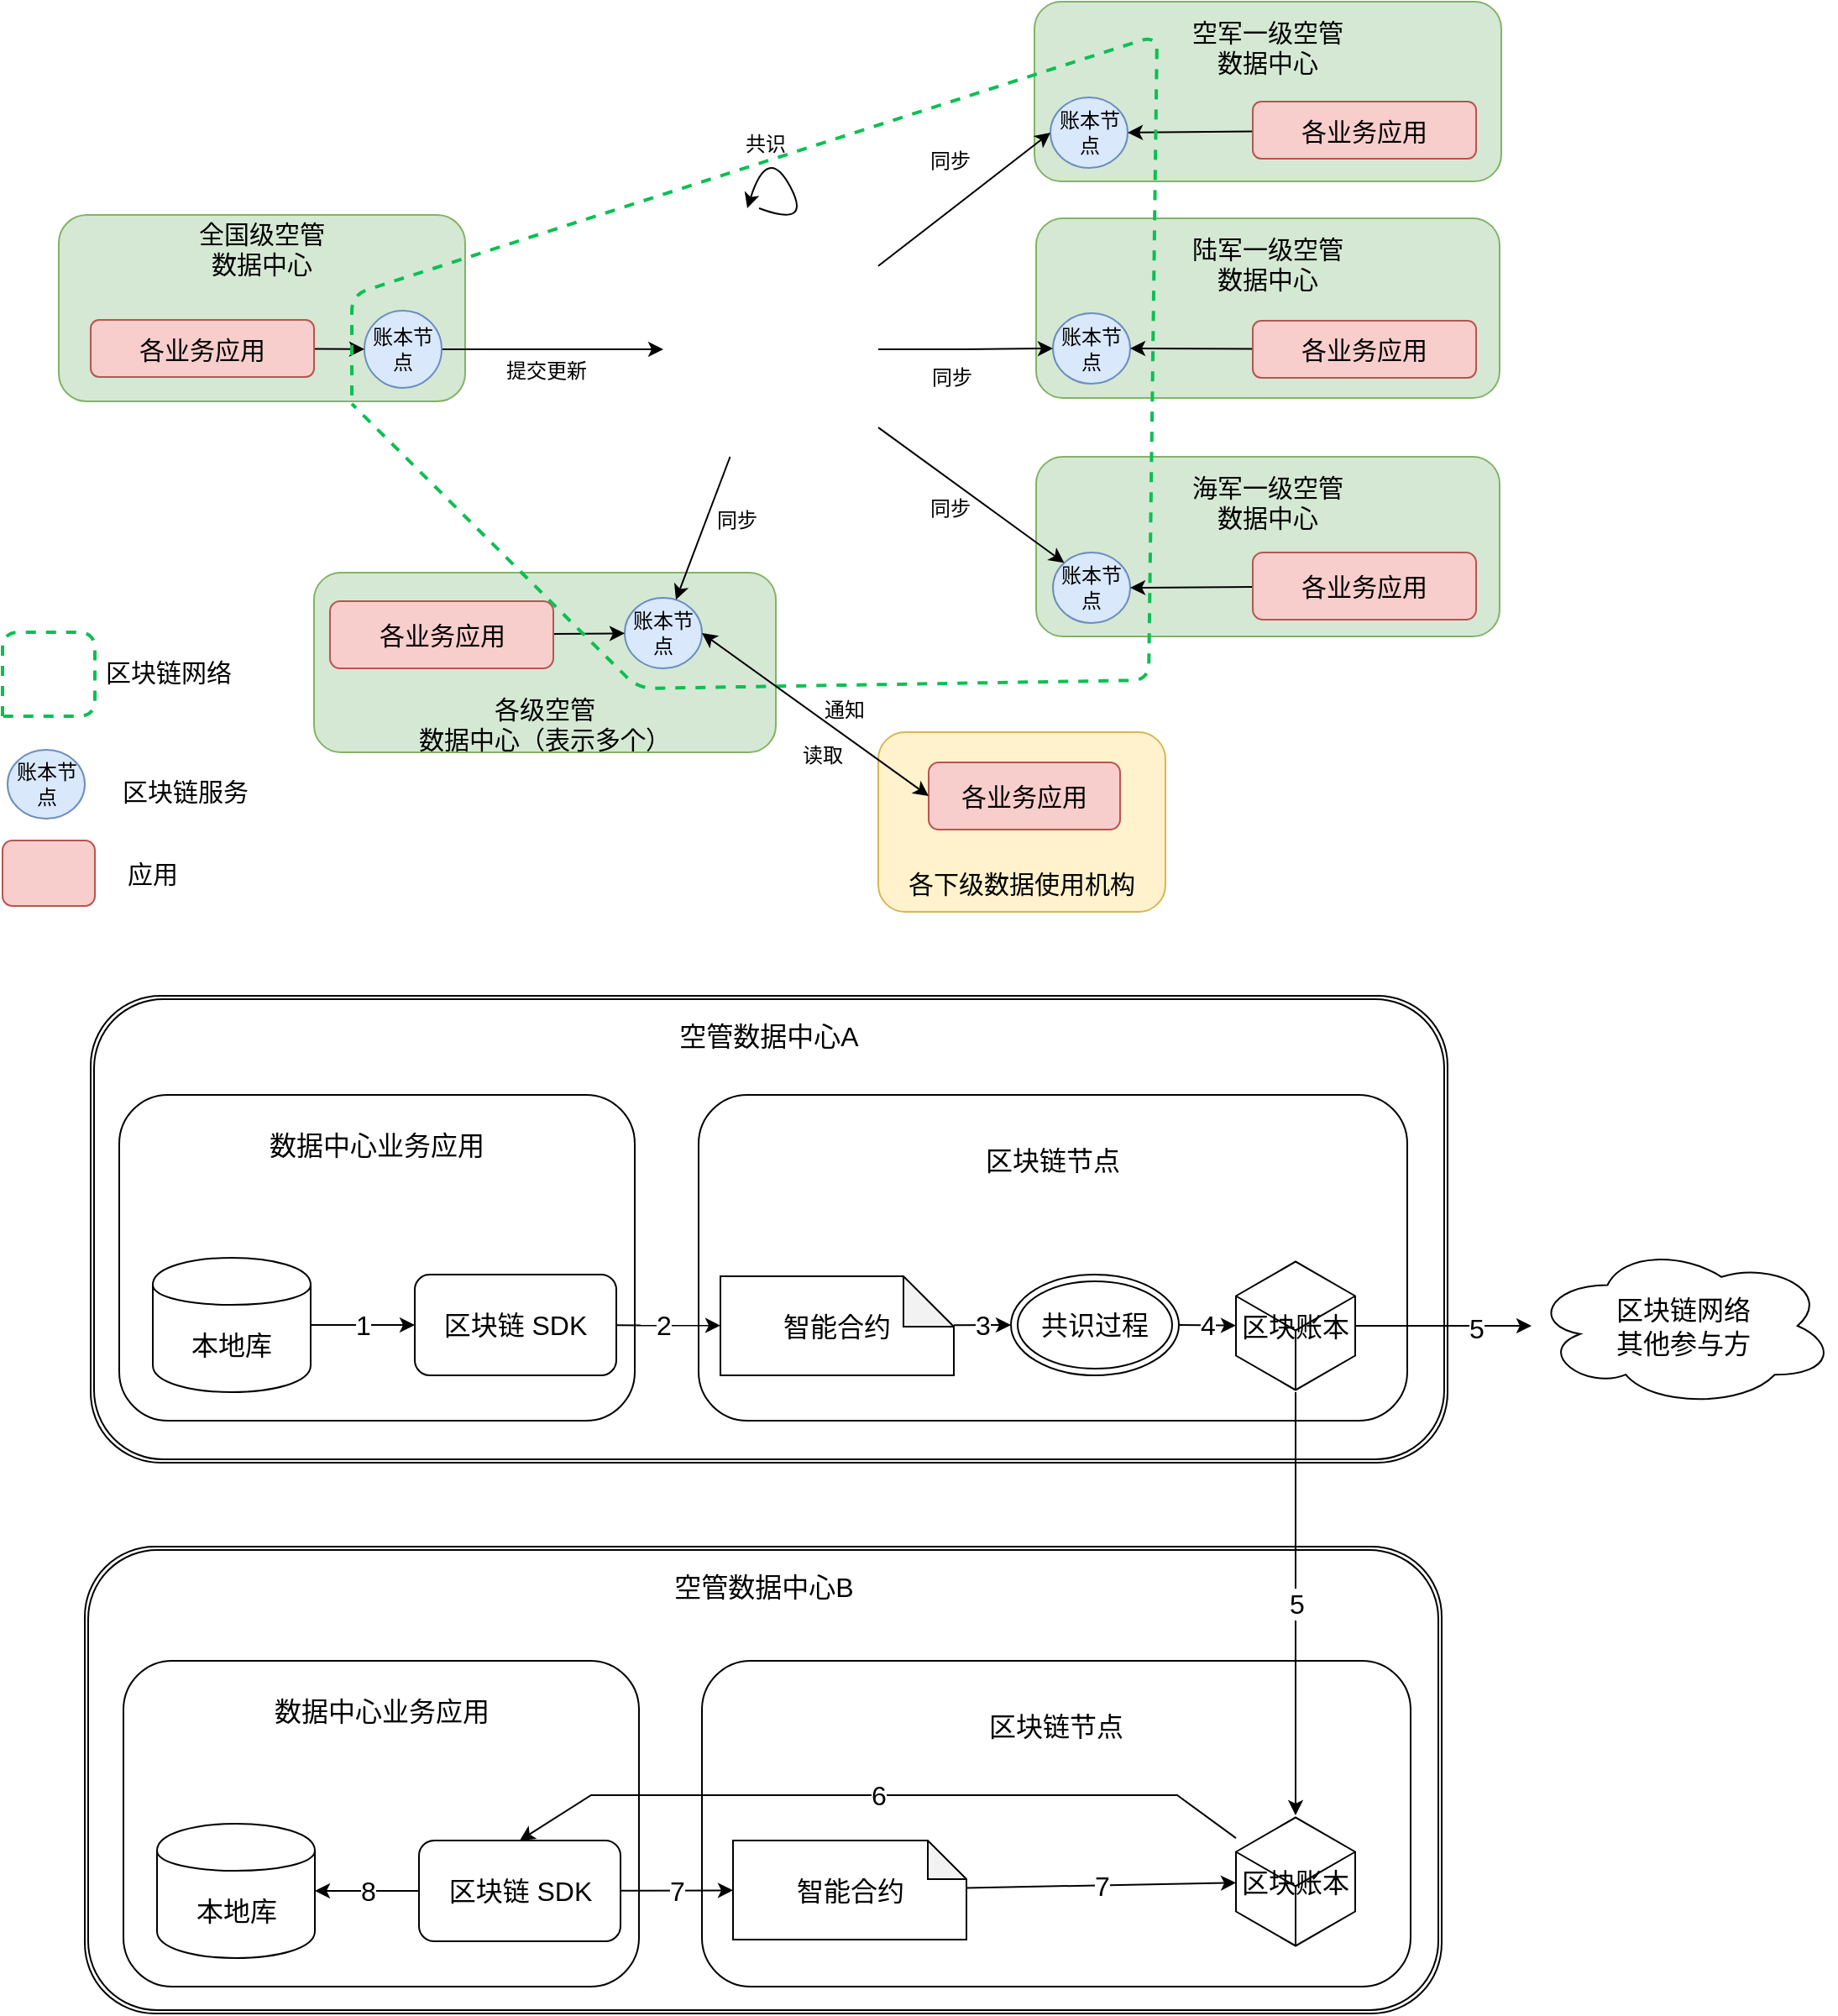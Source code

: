 <mxfile pages="1" version="11.2.5" type="github"><diagram id="gI1JIoqykU6gWUqwk4sH" name="第 1 页"><mxGraphModel dx="1422" dy="927" grid="0" gridSize="10" guides="1" tooltips="1" connect="1" arrows="1" fold="1" page="1" pageScale="1" pageWidth="1850" pageHeight="2100" math="0" shadow="0"><root><mxCell id="0"/><mxCell id="1" parent="0"/><mxCell id="qNAkfZUQUhschtaHblyE-71" value="空管数据中心A&lt;br&gt;&lt;br&gt;&lt;br&gt;&lt;br&gt;&lt;br&gt;&lt;br&gt;&lt;br&gt;&lt;br&gt;&lt;br&gt;&lt;br&gt;&lt;br&gt;&lt;br&gt;&lt;br&gt;" style="shape=ext;double=1;rounded=1;whiteSpace=wrap;html=1;fontSize=16;" vertex="1" parent="1"><mxGeometry x="67" y="672" width="808" height="278" as="geometry"/></mxCell><mxCell id="FSgFNuVazzm3oU3NB3HM-2" value="全国级空管&lt;br style=&quot;font-size: 15px;&quot;&gt;数据中心&lt;br style=&quot;font-size: 15px;&quot;&gt;&lt;br style=&quot;font-size: 15px;&quot;&gt;&lt;br style=&quot;font-size: 15px;&quot;&gt;&lt;br style=&quot;font-size: 15px;&quot;&gt;&lt;br style=&quot;font-size: 15px;&quot;&gt;" style="rounded=1;whiteSpace=wrap;html=1;fillColor=#d5e8d4;strokeColor=#82b366;fontSize=15;" parent="1" vertex="1"><mxGeometry x="48" y="207" width="242" height="111" as="geometry"/></mxCell><mxCell id="qNAkfZUQUhschtaHblyE-2" value="" style="edgeStyle=orthogonalEdgeStyle;rounded=0;orthogonalLoop=1;jettySize=auto;html=1;" edge="1" parent="1" source="FSgFNuVazzm3oU3NB3HM-1" target="qNAkfZUQUhschtaHblyE-3"><mxGeometry relative="1" as="geometry"><mxPoint x="361" y="287" as="targetPoint"/></mxGeometry></mxCell><mxCell id="qNAkfZUQUhschtaHblyE-4" value="提交更新" style="text;html=1;resizable=0;points=[];align=center;verticalAlign=middle;labelBackgroundColor=#ffffff;" vertex="1" connectable="0" parent="qNAkfZUQUhschtaHblyE-2"><mxGeometry x="-0.288" relative="1" as="geometry"><mxPoint x="15" y="13" as="offset"/></mxGeometry></mxCell><mxCell id="FSgFNuVazzm3oU3NB3HM-1" value="账本节点" style="ellipse;whiteSpace=wrap;html=1;aspect=fixed;fillColor=#dae8fc;strokeColor=#6c8ebf;" parent="1" vertex="1"><mxGeometry x="230" y="264" width="46" height="46" as="geometry"/></mxCell><mxCell id="qNAkfZUQUhschtaHblyE-3" value="" style="shape=image;html=1;verticalAlign=top;verticalLabelPosition=bottom;labelBackgroundColor=#ffffff;imageAspect=0;aspect=fixed;image=https://cdn0.iconfinder.com/data/icons/blockchain-classic/256/Storj-128.png" vertex="1" parent="1"><mxGeometry x="408" y="223" width="128" height="128" as="geometry"/></mxCell><mxCell id="qNAkfZUQUhschtaHblyE-5" value="陆军一级空管&lt;br style=&quot;font-size: 15px&quot;&gt;数据中心&lt;br style=&quot;font-size: 15px&quot;&gt;&lt;br style=&quot;font-size: 15px&quot;&gt;&lt;br&gt;&lt;br&gt;" style="rounded=1;whiteSpace=wrap;html=1;fillColor=#d5e8d4;strokeColor=#82b366;fontSize=15;" vertex="1" parent="1"><mxGeometry x="630" y="209" width="276" height="107" as="geometry"/></mxCell><mxCell id="qNAkfZUQUhschtaHblyE-6" value="账本节点" style="ellipse;whiteSpace=wrap;html=1;aspect=fixed;fillColor=#dae8fc;strokeColor=#6c8ebf;" vertex="1" parent="1"><mxGeometry x="640" y="265.5" width="46" height="42" as="geometry"/></mxCell><mxCell id="qNAkfZUQUhschtaHblyE-8" value="同步" style="text;html=1;resizable=0;points=[];autosize=1;align=left;verticalAlign=top;spacingTop=-4;" vertex="1" parent="1"><mxGeometry x="566" y="293.5" width="34" height="14" as="geometry"/></mxCell><mxCell id="qNAkfZUQUhschtaHblyE-9" style="edgeStyle=orthogonalEdgeStyle;rounded=0;orthogonalLoop=1;jettySize=auto;html=1;entryX=0;entryY=0.5;entryDx=0;entryDy=0;" edge="1" parent="1" source="qNAkfZUQUhschtaHblyE-3" target="qNAkfZUQUhschtaHblyE-6"><mxGeometry relative="1" as="geometry"/></mxCell><mxCell id="qNAkfZUQUhschtaHblyE-10" value="" style="curved=1;endArrow=classic;html=1;" edge="1" parent="1"><mxGeometry width="50" height="50" relative="1" as="geometry"><mxPoint x="465" y="203" as="sourcePoint"/><mxPoint x="458" y="203" as="targetPoint"/><Array as="points"><mxPoint x="497" y="215"/><mxPoint x="470" y="165"/></Array></mxGeometry></mxCell><mxCell id="qNAkfZUQUhschtaHblyE-12" value="共识" style="text;html=1;resizable=0;points=[];autosize=1;align=left;verticalAlign=top;spacingTop=-4;" vertex="1" parent="1"><mxGeometry x="455" y="155" width="34" height="14" as="geometry"/></mxCell><mxCell id="qNAkfZUQUhschtaHblyE-13" value="海军一级空管&lt;br style=&quot;font-size: 15px&quot;&gt;数据中心&lt;br style=&quot;font-size: 15px&quot;&gt;&lt;br style=&quot;font-size: 15px&quot;&gt;&lt;br&gt;&lt;br&gt;" style="rounded=1;whiteSpace=wrap;html=1;fillColor=#d5e8d4;strokeColor=#82b366;fontSize=15;" vertex="1" parent="1"><mxGeometry x="630" y="351" width="276" height="107" as="geometry"/></mxCell><mxCell id="qNAkfZUQUhschtaHblyE-14" value="账本节点" style="ellipse;whiteSpace=wrap;html=1;aspect=fixed;fillColor=#dae8fc;strokeColor=#6c8ebf;" vertex="1" parent="1"><mxGeometry x="640" y="408" width="46" height="42" as="geometry"/></mxCell><mxCell id="qNAkfZUQUhschtaHblyE-15" value="同步" style="text;html=1;resizable=0;points=[];autosize=1;align=left;verticalAlign=top;spacingTop=-4;" vertex="1" parent="1"><mxGeometry x="564.5" y="371.5" width="34" height="14" as="geometry"/></mxCell><mxCell id="qNAkfZUQUhschtaHblyE-16" value="空军一级空管&lt;br style=&quot;font-size: 15px&quot;&gt;数据中心&lt;br style=&quot;font-size: 15px&quot;&gt;&lt;br style=&quot;font-size: 15px&quot;&gt;&lt;br&gt;&lt;br style=&quot;font-size: 15px&quot;&gt;" style="rounded=1;whiteSpace=wrap;html=1;fillColor=#d5e8d4;strokeColor=#82b366;fontSize=15;" vertex="1" parent="1"><mxGeometry x="629" y="80" width="278" height="107" as="geometry"/></mxCell><mxCell id="qNAkfZUQUhschtaHblyE-17" value="账本节点" style="ellipse;whiteSpace=wrap;html=1;aspect=fixed;fillColor=#dae8fc;strokeColor=#6c8ebf;" vertex="1" parent="1"><mxGeometry x="638.5" y="137" width="46" height="42" as="geometry"/></mxCell><mxCell id="qNAkfZUQUhschtaHblyE-18" value="同步" style="text;html=1;resizable=0;points=[];autosize=1;align=left;verticalAlign=top;spacingTop=-4;" vertex="1" parent="1"><mxGeometry x="564.5" y="165" width="34" height="14" as="geometry"/></mxCell><mxCell id="qNAkfZUQUhschtaHblyE-19" style="edgeStyle=none;rounded=0;orthogonalLoop=1;jettySize=auto;html=1;entryX=0;entryY=0.5;entryDx=0;entryDy=0;" edge="1" parent="1" source="qNAkfZUQUhschtaHblyE-3" target="qNAkfZUQUhschtaHblyE-17"><mxGeometry relative="1" as="geometry"/></mxCell><mxCell id="qNAkfZUQUhschtaHblyE-20" style="edgeStyle=none;rounded=0;orthogonalLoop=1;jettySize=auto;html=1;entryX=0;entryY=0;entryDx=0;entryDy=0;" edge="1" parent="1" source="qNAkfZUQUhschtaHblyE-3" target="qNAkfZUQUhschtaHblyE-14"><mxGeometry relative="1" as="geometry"/></mxCell><mxCell id="qNAkfZUQUhschtaHblyE-21" value="&lt;br style=&quot;font-size: 15px&quot;&gt;&lt;br style=&quot;font-size: 15px&quot;&gt;&lt;br style=&quot;font-size: 15px&quot;&gt;&lt;br style=&quot;font-size: 15px&quot;&gt;各级空管&lt;br style=&quot;font-size: 15px&quot;&gt;数据中心（表示多个）" style="rounded=1;whiteSpace=wrap;html=1;fillColor=#d5e8d4;strokeColor=#82b366;fontSize=15;" vertex="1" parent="1"><mxGeometry x="200" y="420" width="275" height="107" as="geometry"/></mxCell><mxCell id="qNAkfZUQUhschtaHblyE-22" value="账本节点" style="ellipse;whiteSpace=wrap;html=1;aspect=fixed;fillColor=#dae8fc;strokeColor=#6c8ebf;" vertex="1" parent="1"><mxGeometry x="385" y="435" width="46" height="42" as="geometry"/></mxCell><mxCell id="qNAkfZUQUhschtaHblyE-23" style="edgeStyle=none;rounded=0;orthogonalLoop=1;jettySize=auto;html=1;" edge="1" parent="1" source="qNAkfZUQUhschtaHblyE-3" target="qNAkfZUQUhschtaHblyE-22"><mxGeometry relative="1" as="geometry"/></mxCell><mxCell id="qNAkfZUQUhschtaHblyE-25" value="同步" style="text;html=1;resizable=0;points=[];autosize=1;align=left;verticalAlign=top;spacingTop=-4;" vertex="1" parent="1"><mxGeometry x="438" y="378.5" width="34" height="14" as="geometry"/></mxCell><mxCell id="qNAkfZUQUhschtaHblyE-26" value="&lt;br style=&quot;font-size: 15px&quot;&gt;&lt;br style=&quot;font-size: 15px&quot;&gt;&lt;br style=&quot;font-size: 15px&quot;&gt;&lt;br style=&quot;font-size: 15px&quot;&gt;各下级数据使用机构" style="rounded=1;whiteSpace=wrap;html=1;fillColor=#fff2cc;strokeColor=#d6b656;fontSize=15;" vertex="1" parent="1"><mxGeometry x="536" y="515" width="171" height="107" as="geometry"/></mxCell><mxCell id="qNAkfZUQUhschtaHblyE-31" style="edgeStyle=none;rounded=0;orthogonalLoop=1;jettySize=auto;html=1;entryX=1;entryY=0.5;entryDx=0;entryDy=0;fontSize=15;" edge="1" parent="1" source="qNAkfZUQUhschtaHblyE-30" target="qNAkfZUQUhschtaHblyE-17"><mxGeometry relative="1" as="geometry"/></mxCell><mxCell id="qNAkfZUQUhschtaHblyE-30" value="各业务应用" style="rounded=1;whiteSpace=wrap;html=1;fontSize=15;fillColor=#f8cecc;strokeColor=#b85450;" vertex="1" parent="1"><mxGeometry x="759" y="139.5" width="133" height="34" as="geometry"/></mxCell><mxCell id="qNAkfZUQUhschtaHblyE-35" style="edgeStyle=none;rounded=0;orthogonalLoop=1;jettySize=auto;html=1;entryX=1;entryY=0.5;entryDx=0;entryDy=0;fontSize=15;" edge="1" parent="1" source="qNAkfZUQUhschtaHblyE-34" target="qNAkfZUQUhschtaHblyE-6"><mxGeometry relative="1" as="geometry"/></mxCell><mxCell id="qNAkfZUQUhschtaHblyE-34" value="各业务应用" style="rounded=1;whiteSpace=wrap;html=1;fontSize=15;fillColor=#f8cecc;strokeColor=#b85450;" vertex="1" parent="1"><mxGeometry x="759" y="270" width="133" height="34" as="geometry"/></mxCell><mxCell id="qNAkfZUQUhschtaHblyE-37" style="edgeStyle=none;rounded=0;orthogonalLoop=1;jettySize=auto;html=1;entryX=1;entryY=0.5;entryDx=0;entryDy=0;fontSize=15;" edge="1" parent="1" source="qNAkfZUQUhschtaHblyE-36" target="qNAkfZUQUhschtaHblyE-14"><mxGeometry relative="1" as="geometry"/></mxCell><mxCell id="qNAkfZUQUhschtaHblyE-36" value="各业务应用" style="rounded=1;whiteSpace=wrap;html=1;fontSize=15;fillColor=#f8cecc;strokeColor=#b85450;" vertex="1" parent="1"><mxGeometry x="759" y="408" width="133" height="40" as="geometry"/></mxCell><mxCell id="qNAkfZUQUhschtaHblyE-38" value="各业务应用" style="rounded=1;whiteSpace=wrap;html=1;fontSize=15;fillColor=#f8cecc;strokeColor=#b85450;" vertex="1" parent="1"><mxGeometry x="566" y="533" width="114" height="40" as="geometry"/></mxCell><mxCell id="qNAkfZUQUhschtaHblyE-40" style="edgeStyle=none;rounded=0;orthogonalLoop=1;jettySize=auto;html=1;fontSize=15;" edge="1" parent="1" source="qNAkfZUQUhschtaHblyE-39" target="qNAkfZUQUhschtaHblyE-22"><mxGeometry relative="1" as="geometry"/></mxCell><mxCell id="qNAkfZUQUhschtaHblyE-39" value="各业务应用" style="rounded=1;whiteSpace=wrap;html=1;fontSize=15;fillColor=#f8cecc;strokeColor=#b85450;" vertex="1" parent="1"><mxGeometry x="209.5" y="437" width="133" height="40" as="geometry"/></mxCell><mxCell id="qNAkfZUQUhschtaHblyE-42" style="edgeStyle=none;rounded=0;orthogonalLoop=1;jettySize=auto;html=1;fontSize=15;" edge="1" parent="1" source="qNAkfZUQUhschtaHblyE-41" target="FSgFNuVazzm3oU3NB3HM-1"><mxGeometry relative="1" as="geometry"/></mxCell><mxCell id="qNAkfZUQUhschtaHblyE-41" value="各业务应用" style="rounded=1;whiteSpace=wrap;html=1;fontSize=15;fillColor=#f8cecc;strokeColor=#b85450;" vertex="1" parent="1"><mxGeometry x="67" y="269.5" width="133" height="34" as="geometry"/></mxCell><mxCell id="qNAkfZUQUhschtaHblyE-43" value="" style="endArrow=none;dashed=1;html=1;fontSize=15;fillColor=#dae8fc;strokeColor=#0BBF53;strokeWidth=2;" edge="1" parent="1"><mxGeometry width="50" height="50" relative="1" as="geometry"><mxPoint x="222.5" y="314.5" as="sourcePoint"/><mxPoint x="222.5" y="319.5" as="targetPoint"/><Array as="points"><mxPoint x="222.5" y="254.5"/><mxPoint x="702" y="100"/><mxPoint x="697" y="484"/><mxPoint x="393" y="489"/></Array></mxGeometry></mxCell><mxCell id="qNAkfZUQUhschtaHblyE-44" value="" style="endArrow=none;dashed=1;html=1;strokeColor=#0BBF53;strokeWidth=2;fontSize=15;" edge="1" parent="1"><mxGeometry width="50" height="50" relative="1" as="geometry"><mxPoint x="14.5" y="505.5" as="sourcePoint"/><mxPoint x="14.5" y="505.5" as="targetPoint"/><Array as="points"><mxPoint x="14.5" y="455.5"/><mxPoint x="69.5" y="455.5"/><mxPoint x="69.5" y="505.5"/></Array></mxGeometry></mxCell><mxCell id="qNAkfZUQUhschtaHblyE-45" value="区块链网络" style="text;html=1;resizable=0;points=[];autosize=1;align=left;verticalAlign=top;spacingTop=-4;fontSize=15;" vertex="1" parent="1"><mxGeometry x="73.5" y="467.5" width="85" height="18" as="geometry"/></mxCell><mxCell id="qNAkfZUQUhschtaHblyE-48" value="" style="rounded=1;whiteSpace=wrap;html=1;fontSize=15;fillColor=#f8cecc;strokeColor=#b85450;" vertex="1" parent="1"><mxGeometry x="14.5" y="579.5" width="55" height="39" as="geometry"/></mxCell><mxCell id="qNAkfZUQUhschtaHblyE-49" value="应用" style="text;html=1;resizable=0;points=[];autosize=1;align=left;verticalAlign=top;spacingTop=-4;fontSize=15;" vertex="1" parent="1"><mxGeometry x="86.5" y="587.5" width="40" height="18" as="geometry"/></mxCell><mxCell id="qNAkfZUQUhschtaHblyE-50" value="账本节点" style="ellipse;whiteSpace=wrap;html=1;aspect=fixed;fillColor=#dae8fc;strokeColor=#6c8ebf;" vertex="1" parent="1"><mxGeometry x="17.5" y="525.5" width="46" height="41" as="geometry"/></mxCell><mxCell id="qNAkfZUQUhschtaHblyE-51" value="区块链服务" style="text;html=1;resizable=0;points=[];autosize=1;align=left;verticalAlign=top;spacingTop=-4;fontSize=15;" vertex="1" parent="1"><mxGeometry x="84" y="538.5" width="85" height="18" as="geometry"/></mxCell><mxCell id="qNAkfZUQUhschtaHblyE-52" value="" style="endArrow=classic;startArrow=classic;html=1;strokeColor=#000000;strokeWidth=1;fontSize=15;entryX=1;entryY=0.5;entryDx=0;entryDy=0;exitX=0;exitY=0.5;exitDx=0;exitDy=0;" edge="1" parent="1" source="qNAkfZUQUhschtaHblyE-38" target="qNAkfZUQUhschtaHblyE-22"><mxGeometry width="50" height="50" relative="1" as="geometry"><mxPoint x="424" y="639" as="sourcePoint"/><mxPoint x="474" y="589" as="targetPoint"/></mxGeometry></mxCell><mxCell id="qNAkfZUQUhschtaHblyE-54" value="通知" style="text;html=1;resizable=0;points=[];autosize=1;align=left;verticalAlign=top;spacingTop=-4;" vertex="1" parent="1"><mxGeometry x="502" y="492" width="34" height="14" as="geometry"/></mxCell><mxCell id="qNAkfZUQUhschtaHblyE-55" value="读取" style="text;html=1;resizable=0;points=[];autosize=1;align=left;verticalAlign=top;spacingTop=-4;fontSize=12;" vertex="1" parent="1"><mxGeometry x="489" y="519" width="40" height="18" as="geometry"/></mxCell><mxCell id="qNAkfZUQUhschtaHblyE-56" value="数据中心业务应用&lt;br style=&quot;font-size: 16px;&quot;&gt;&lt;br style=&quot;font-size: 16px;&quot;&gt;&lt;br style=&quot;font-size: 16px;&quot;&gt;&lt;br style=&quot;font-size: 16px;&quot;&gt;&lt;br style=&quot;font-size: 16px;&quot;&gt;&lt;br style=&quot;font-size: 16px;&quot;&gt;&lt;br style=&quot;font-size: 16px;&quot;&gt;&lt;br style=&quot;font-size: 16px;&quot;&gt;" style="rounded=1;whiteSpace=wrap;html=1;fontSize=16;" vertex="1" parent="1"><mxGeometry x="84" y="731" width="307" height="194" as="geometry"/></mxCell><mxCell id="qNAkfZUQUhschtaHblyE-61" value="1" style="edgeStyle=none;rounded=0;orthogonalLoop=1;jettySize=auto;html=1;entryX=0;entryY=0.5;entryDx=0;entryDy=0;strokeColor=#000000;strokeWidth=1;fontSize=16;" edge="1" parent="1" source="qNAkfZUQUhschtaHblyE-59" target="qNAkfZUQUhschtaHblyE-60"><mxGeometry relative="1" as="geometry"/></mxCell><mxCell id="qNAkfZUQUhschtaHblyE-59" value="本地库" style="shape=cylinder;whiteSpace=wrap;html=1;boundedLbl=1;backgroundOutline=1;fontSize=16;" vertex="1" parent="1"><mxGeometry x="104" y="828" width="94" height="80" as="geometry"/></mxCell><mxCell id="qNAkfZUQUhschtaHblyE-60" value="区块链 SDK" style="rounded=1;whiteSpace=wrap;html=1;fontSize=16;" vertex="1" parent="1"><mxGeometry x="260" y="838" width="120" height="60" as="geometry"/></mxCell><mxCell id="qNAkfZUQUhschtaHblyE-62" value="区块链节点&lt;br&gt;&lt;br&gt;&lt;br&gt;&lt;br&gt;&lt;br&gt;&lt;br&gt;&lt;br&gt;" style="rounded=1;whiteSpace=wrap;html=1;fontSize=16;" vertex="1" parent="1"><mxGeometry x="429" y="731" width="422" height="194" as="geometry"/></mxCell><mxCell id="qNAkfZUQUhschtaHblyE-68" value="3" style="edgeStyle=none;rounded=0;orthogonalLoop=1;jettySize=auto;html=1;entryX=0;entryY=0.5;entryDx=0;entryDy=0;strokeColor=#000000;strokeWidth=1;fontSize=16;" edge="1" parent="1" source="qNAkfZUQUhschtaHblyE-64" target="qNAkfZUQUhschtaHblyE-67"><mxGeometry relative="1" as="geometry"/></mxCell><mxCell id="qNAkfZUQUhschtaHblyE-64" value="智能合约" style="shape=note;whiteSpace=wrap;html=1;backgroundOutline=1;darkOpacity=0.05;fontSize=16;" vertex="1" parent="1"><mxGeometry x="442" y="839" width="139" height="59" as="geometry"/></mxCell><mxCell id="qNAkfZUQUhschtaHblyE-65" style="edgeStyle=none;rounded=0;orthogonalLoop=1;jettySize=auto;html=1;strokeColor=#000000;strokeWidth=1;fontSize=16;" edge="1" parent="1" source="qNAkfZUQUhschtaHblyE-60" target="qNAkfZUQUhschtaHblyE-64"><mxGeometry relative="1" as="geometry"/></mxCell><mxCell id="qNAkfZUQUhschtaHblyE-66" value="2" style="text;html=1;resizable=0;points=[];align=center;verticalAlign=middle;labelBackgroundColor=#ffffff;fontSize=16;" vertex="1" connectable="0" parent="qNAkfZUQUhschtaHblyE-65"><mxGeometry x="-0.355" y="1" relative="1" as="geometry"><mxPoint x="8" y="1" as="offset"/></mxGeometry></mxCell><mxCell id="qNAkfZUQUhschtaHblyE-70" value="4" style="edgeStyle=none;rounded=0;orthogonalLoop=1;jettySize=auto;html=1;strokeColor=#000000;strokeWidth=1;fontSize=16;" edge="1" parent="1" source="qNAkfZUQUhschtaHblyE-67" target="qNAkfZUQUhschtaHblyE-69"><mxGeometry relative="1" as="geometry"/></mxCell><mxCell id="qNAkfZUQUhschtaHblyE-67" value="共识过程" style="ellipse;shape=doubleEllipse;whiteSpace=wrap;html=1;fontSize=16;" vertex="1" parent="1"><mxGeometry x="615" y="838" width="100" height="60" as="geometry"/></mxCell><mxCell id="qNAkfZUQUhschtaHblyE-74" style="edgeStyle=none;rounded=0;orthogonalLoop=1;jettySize=auto;html=1;strokeColor=#000000;strokeWidth=1;fontSize=16;" edge="1" parent="1" source="qNAkfZUQUhschtaHblyE-69" target="qNAkfZUQUhschtaHblyE-72"><mxGeometry relative="1" as="geometry"/></mxCell><mxCell id="qNAkfZUQUhschtaHblyE-75" value="5" style="text;html=1;resizable=0;points=[];align=center;verticalAlign=middle;labelBackgroundColor=#ffffff;fontSize=16;" vertex="1" connectable="0" parent="qNAkfZUQUhschtaHblyE-74"><mxGeometry x="0.365" y="-1" relative="1" as="geometry"><mxPoint as="offset"/></mxGeometry></mxCell><mxCell id="qNAkfZUQUhschtaHblyE-69" value="区块账本" style="html=1;whiteSpace=wrap;aspect=fixed;shape=isoCube;backgroundOutline=1;fontSize=16;" vertex="1" parent="1"><mxGeometry x="749" y="829" width="71" height="79" as="geometry"/></mxCell><mxCell id="qNAkfZUQUhschtaHblyE-72" value="区块链网络&lt;br&gt;其他参与方" style="ellipse;shape=cloud;whiteSpace=wrap;html=1;fontSize=16;" vertex="1" parent="1"><mxGeometry x="925" y="820" width="181" height="97" as="geometry"/></mxCell><mxCell id="qNAkfZUQUhschtaHblyE-76" value="空管数据中心B&lt;br&gt;&lt;br&gt;&lt;br&gt;&lt;br&gt;&lt;br&gt;&lt;br&gt;&lt;br&gt;&lt;br&gt;&lt;br&gt;&lt;br&gt;&lt;br&gt;&lt;br&gt;&lt;br&gt;" style="shape=ext;double=1;rounded=1;whiteSpace=wrap;html=1;fontSize=16;" vertex="1" parent="1"><mxGeometry x="63.5" y="1000" width="808" height="278" as="geometry"/></mxCell><mxCell id="qNAkfZUQUhschtaHblyE-77" value="区块链节点&lt;br&gt;&lt;br&gt;&lt;br&gt;&lt;br&gt;&lt;br&gt;&lt;br&gt;&lt;br&gt;" style="rounded=1;whiteSpace=wrap;html=1;fontSize=16;" vertex="1" parent="1"><mxGeometry x="431" y="1068" width="422" height="194" as="geometry"/></mxCell><mxCell id="qNAkfZUQUhschtaHblyE-78" value="区块账本" style="html=1;whiteSpace=wrap;aspect=fixed;shape=isoCube;backgroundOutline=1;fontSize=16;" vertex="1" parent="1"><mxGeometry x="749" y="1160" width="71" height="79" as="geometry"/></mxCell><mxCell id="qNAkfZUQUhschtaHblyE-79" value="5" style="edgeStyle=none;rounded=0;orthogonalLoop=1;jettySize=auto;html=1;strokeColor=#000000;strokeWidth=1;fontSize=16;" edge="1" parent="1" source="qNAkfZUQUhschtaHblyE-69" target="qNAkfZUQUhschtaHblyE-78"><mxGeometry relative="1" as="geometry"/></mxCell><mxCell id="qNAkfZUQUhschtaHblyE-81" value="数据中心业务应用&lt;br style=&quot;font-size: 16px;&quot;&gt;&lt;br style=&quot;font-size: 16px;&quot;&gt;&lt;br style=&quot;font-size: 16px;&quot;&gt;&lt;br style=&quot;font-size: 16px;&quot;&gt;&lt;br style=&quot;font-size: 16px;&quot;&gt;&lt;br style=&quot;font-size: 16px;&quot;&gt;&lt;br style=&quot;font-size: 16px;&quot;&gt;&lt;br style=&quot;font-size: 16px;&quot;&gt;" style="rounded=1;whiteSpace=wrap;html=1;fontSize=16;" vertex="1" parent="1"><mxGeometry x="86.5" y="1068" width="307" height="194" as="geometry"/></mxCell><mxCell id="qNAkfZUQUhschtaHblyE-83" value="本地库" style="shape=cylinder;whiteSpace=wrap;html=1;boundedLbl=1;backgroundOutline=1;fontSize=16;" vertex="1" parent="1"><mxGeometry x="106.5" y="1165" width="94" height="80" as="geometry"/></mxCell><mxCell id="qNAkfZUQUhschtaHblyE-92" value="7" style="edgeStyle=none;rounded=0;orthogonalLoop=1;jettySize=auto;html=1;strokeColor=#000000;strokeWidth=1;fontSize=16;" edge="1" parent="1" source="qNAkfZUQUhschtaHblyE-84" target="qNAkfZUQUhschtaHblyE-91"><mxGeometry relative="1" as="geometry"/></mxCell><mxCell id="qNAkfZUQUhschtaHblyE-93" value="8" style="edgeStyle=none;rounded=0;orthogonalLoop=1;jettySize=auto;html=1;entryX=1;entryY=0.5;entryDx=0;entryDy=0;strokeColor=#000000;strokeWidth=1;fontSize=16;" edge="1" parent="1" source="qNAkfZUQUhschtaHblyE-84" target="qNAkfZUQUhschtaHblyE-83"><mxGeometry relative="1" as="geometry"/></mxCell><mxCell id="qNAkfZUQUhschtaHblyE-84" value="区块链 SDK" style="rounded=1;whiteSpace=wrap;html=1;fontSize=16;" vertex="1" parent="1"><mxGeometry x="262.5" y="1175" width="120" height="60" as="geometry"/></mxCell><mxCell id="qNAkfZUQUhschtaHblyE-87" value="6" style="edgeStyle=none;rounded=0;orthogonalLoop=1;jettySize=auto;html=1;entryX=0.5;entryY=0;entryDx=0;entryDy=0;strokeColor=#000000;strokeWidth=1;fontSize=16;" edge="1" parent="1" source="qNAkfZUQUhschtaHblyE-78" target="qNAkfZUQUhschtaHblyE-84"><mxGeometry relative="1" as="geometry"><Array as="points"><mxPoint x="714" y="1148"/><mxPoint x="365" y="1148"/></Array></mxGeometry></mxCell><mxCell id="qNAkfZUQUhschtaHblyE-94" value="7" style="edgeStyle=none;rounded=0;orthogonalLoop=1;jettySize=auto;html=1;strokeColor=#000000;strokeWidth=1;fontSize=16;" edge="1" parent="1" source="qNAkfZUQUhschtaHblyE-91" target="qNAkfZUQUhschtaHblyE-78"><mxGeometry relative="1" as="geometry"/></mxCell><mxCell id="qNAkfZUQUhschtaHblyE-91" value="智能合约" style="shape=note;whiteSpace=wrap;html=1;backgroundOutline=1;darkOpacity=0.05;fontSize=16;size=23;" vertex="1" parent="1"><mxGeometry x="449.5" y="1175" width="139" height="59" as="geometry"/></mxCell></root></mxGraphModel></diagram></mxfile>